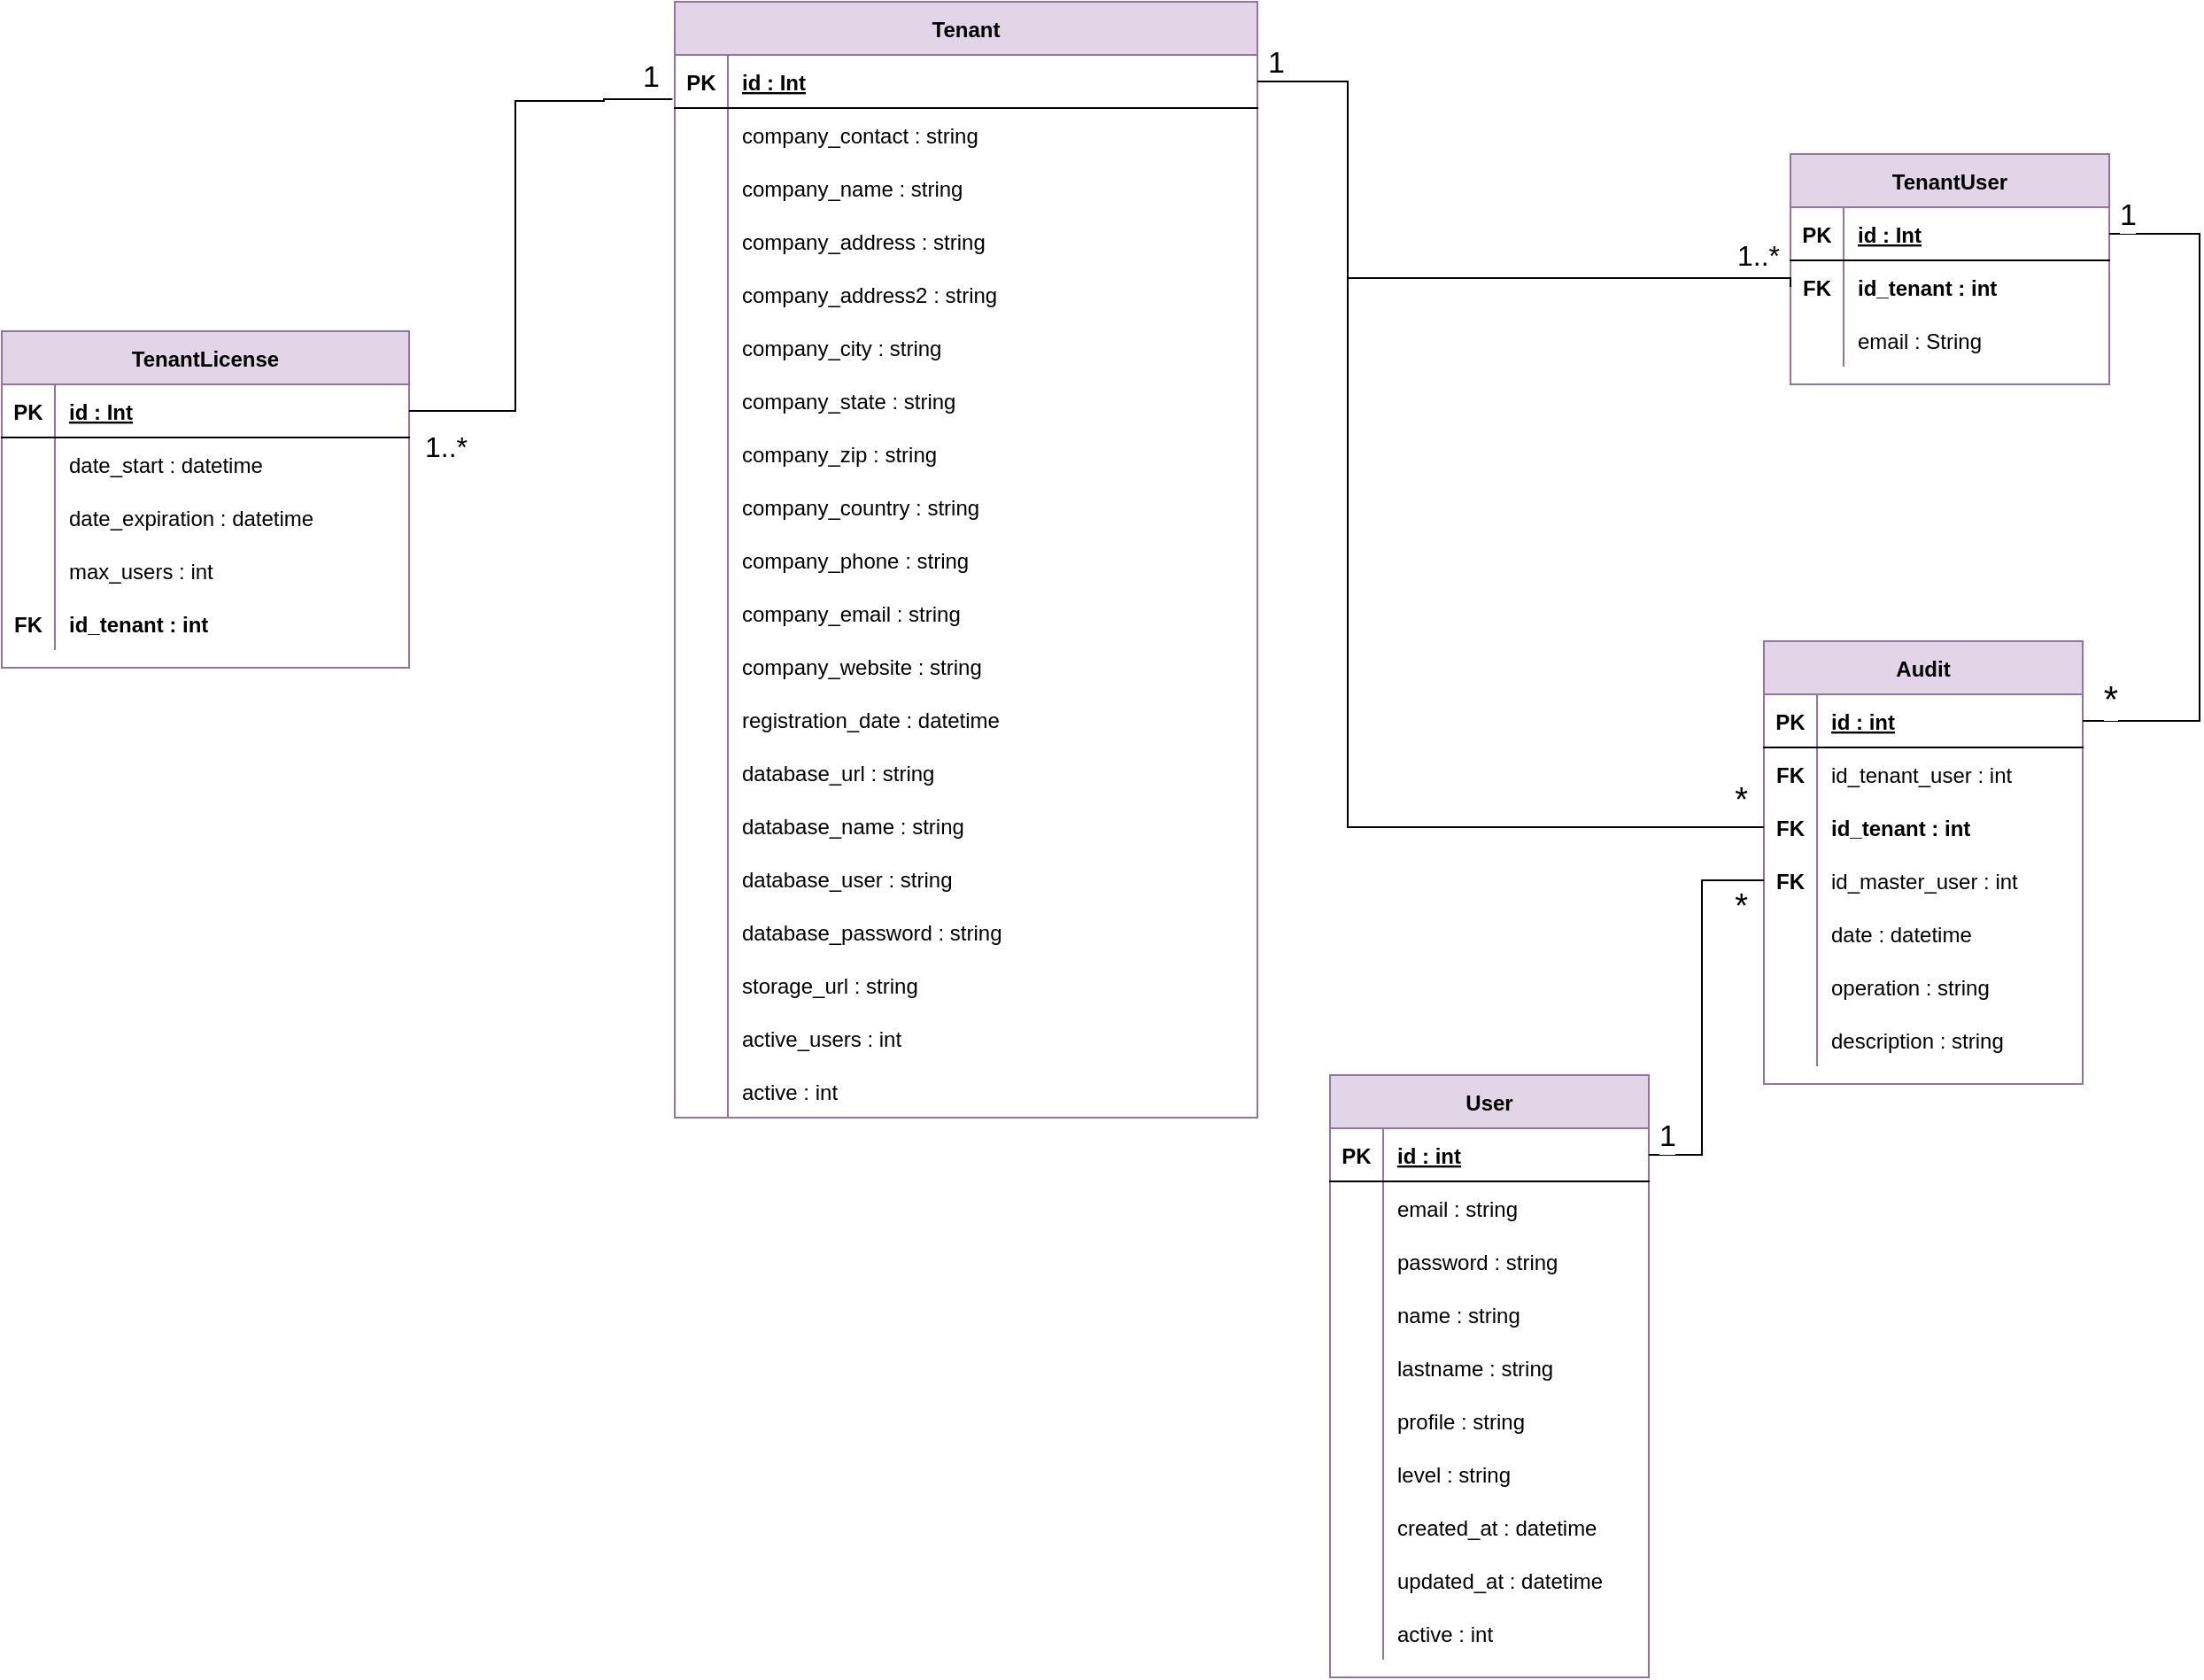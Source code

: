 <mxfile version="28.0.5">
  <diagram name="Page-1" id="JdXtO4GfWfk_o97UeFdz">
    <mxGraphModel dx="2163" dy="1343" grid="0" gridSize="10" guides="1" tooltips="1" connect="1" arrows="1" fold="1" page="1" pageScale="1" pageWidth="850" pageHeight="1100" math="0" shadow="0">
      <root>
        <mxCell id="0" />
        <mxCell id="1" parent="0" />
        <mxCell id="jWEvUl2-FtW43oLGLAhN-1" value="Tenant" style="shape=table;startSize=30;container=1;collapsible=1;childLayout=tableLayout;fixedRows=1;rowLines=0;fontStyle=1;align=center;resizeLast=1;fillColor=#e1d5e7;strokeColor=#9673a6;" vertex="1" parent="1">
          <mxGeometry x="550" y="90" width="329" height="630" as="geometry" />
        </mxCell>
        <mxCell id="jWEvUl2-FtW43oLGLAhN-2" value="" style="shape=tableRow;horizontal=0;startSize=0;swimlaneHead=0;swimlaneBody=0;fillColor=none;collapsible=0;dropTarget=0;points=[[0,0.5],[1,0.5]];portConstraint=eastwest;top=0;left=0;right=0;bottom=1;" vertex="1" parent="jWEvUl2-FtW43oLGLAhN-1">
          <mxGeometry y="30" width="329" height="30" as="geometry" />
        </mxCell>
        <mxCell id="jWEvUl2-FtW43oLGLAhN-3" value="PK" style="shape=partialRectangle;connectable=0;fillColor=none;top=0;left=0;bottom=0;right=0;fontStyle=1;overflow=hidden;" vertex="1" parent="jWEvUl2-FtW43oLGLAhN-2">
          <mxGeometry width="30" height="30" as="geometry">
            <mxRectangle width="30" height="30" as="alternateBounds" />
          </mxGeometry>
        </mxCell>
        <mxCell id="jWEvUl2-FtW43oLGLAhN-4" value="id : Int" style="shape=partialRectangle;connectable=0;fillColor=none;top=0;left=0;bottom=0;right=0;align=left;spacingLeft=6;fontStyle=5;overflow=hidden;" vertex="1" parent="jWEvUl2-FtW43oLGLAhN-2">
          <mxGeometry x="30" width="299" height="30" as="geometry">
            <mxRectangle width="299" height="30" as="alternateBounds" />
          </mxGeometry>
        </mxCell>
        <mxCell id="jWEvUl2-FtW43oLGLAhN-5" value="" style="shape=tableRow;horizontal=0;startSize=0;swimlaneHead=0;swimlaneBody=0;fillColor=none;collapsible=0;dropTarget=0;points=[[0,0.5],[1,0.5]];portConstraint=eastwest;top=0;left=0;right=0;bottom=0;" vertex="1" parent="jWEvUl2-FtW43oLGLAhN-1">
          <mxGeometry y="60" width="329" height="30" as="geometry" />
        </mxCell>
        <mxCell id="jWEvUl2-FtW43oLGLAhN-6" value="" style="shape=partialRectangle;connectable=0;fillColor=none;top=0;left=0;bottom=0;right=0;editable=1;overflow=hidden;" vertex="1" parent="jWEvUl2-FtW43oLGLAhN-5">
          <mxGeometry width="30" height="30" as="geometry">
            <mxRectangle width="30" height="30" as="alternateBounds" />
          </mxGeometry>
        </mxCell>
        <mxCell id="jWEvUl2-FtW43oLGLAhN-7" value="company_contact : string" style="shape=partialRectangle;connectable=0;fillColor=none;top=0;left=0;bottom=0;right=0;align=left;spacingLeft=6;overflow=hidden;" vertex="1" parent="jWEvUl2-FtW43oLGLAhN-5">
          <mxGeometry x="30" width="299" height="30" as="geometry">
            <mxRectangle width="299" height="30" as="alternateBounds" />
          </mxGeometry>
        </mxCell>
        <mxCell id="jWEvUl2-FtW43oLGLAhN-8" value="" style="shape=tableRow;horizontal=0;startSize=0;swimlaneHead=0;swimlaneBody=0;fillColor=none;collapsible=0;dropTarget=0;points=[[0,0.5],[1,0.5]];portConstraint=eastwest;top=0;left=0;right=0;bottom=0;" vertex="1" parent="jWEvUl2-FtW43oLGLAhN-1">
          <mxGeometry y="90" width="329" height="30" as="geometry" />
        </mxCell>
        <mxCell id="jWEvUl2-FtW43oLGLAhN-9" value="" style="shape=partialRectangle;connectable=0;fillColor=none;top=0;left=0;bottom=0;right=0;editable=1;overflow=hidden;" vertex="1" parent="jWEvUl2-FtW43oLGLAhN-8">
          <mxGeometry width="30" height="30" as="geometry">
            <mxRectangle width="30" height="30" as="alternateBounds" />
          </mxGeometry>
        </mxCell>
        <mxCell id="jWEvUl2-FtW43oLGLAhN-10" value="company_name : string" style="shape=partialRectangle;connectable=0;fillColor=none;top=0;left=0;bottom=0;right=0;align=left;spacingLeft=6;overflow=hidden;" vertex="1" parent="jWEvUl2-FtW43oLGLAhN-8">
          <mxGeometry x="30" width="299" height="30" as="geometry">
            <mxRectangle width="299" height="30" as="alternateBounds" />
          </mxGeometry>
        </mxCell>
        <mxCell id="jWEvUl2-FtW43oLGLAhN-11" value="" style="shape=tableRow;horizontal=0;startSize=0;swimlaneHead=0;swimlaneBody=0;fillColor=none;collapsible=0;dropTarget=0;points=[[0,0.5],[1,0.5]];portConstraint=eastwest;top=0;left=0;right=0;bottom=0;" vertex="1" parent="jWEvUl2-FtW43oLGLAhN-1">
          <mxGeometry y="120" width="329" height="30" as="geometry" />
        </mxCell>
        <mxCell id="jWEvUl2-FtW43oLGLAhN-12" value="" style="shape=partialRectangle;connectable=0;fillColor=none;top=0;left=0;bottom=0;right=0;editable=1;overflow=hidden;" vertex="1" parent="jWEvUl2-FtW43oLGLAhN-11">
          <mxGeometry width="30" height="30" as="geometry">
            <mxRectangle width="30" height="30" as="alternateBounds" />
          </mxGeometry>
        </mxCell>
        <mxCell id="jWEvUl2-FtW43oLGLAhN-13" value="company_address : string" style="shape=partialRectangle;connectable=0;fillColor=none;top=0;left=0;bottom=0;right=0;align=left;spacingLeft=6;overflow=hidden;" vertex="1" parent="jWEvUl2-FtW43oLGLAhN-11">
          <mxGeometry x="30" width="299" height="30" as="geometry">
            <mxRectangle width="299" height="30" as="alternateBounds" />
          </mxGeometry>
        </mxCell>
        <mxCell id="jWEvUl2-FtW43oLGLAhN-14" value="" style="shape=tableRow;horizontal=0;startSize=0;swimlaneHead=0;swimlaneBody=0;fillColor=none;collapsible=0;dropTarget=0;points=[[0,0.5],[1,0.5]];portConstraint=eastwest;top=0;left=0;right=0;bottom=0;" vertex="1" parent="jWEvUl2-FtW43oLGLAhN-1">
          <mxGeometry y="150" width="329" height="30" as="geometry" />
        </mxCell>
        <mxCell id="jWEvUl2-FtW43oLGLAhN-15" value="" style="shape=partialRectangle;connectable=0;fillColor=none;top=0;left=0;bottom=0;right=0;editable=1;overflow=hidden;" vertex="1" parent="jWEvUl2-FtW43oLGLAhN-14">
          <mxGeometry width="30" height="30" as="geometry">
            <mxRectangle width="30" height="30" as="alternateBounds" />
          </mxGeometry>
        </mxCell>
        <mxCell id="jWEvUl2-FtW43oLGLAhN-16" value="company_address2 : string" style="shape=partialRectangle;connectable=0;fillColor=none;top=0;left=0;bottom=0;right=0;align=left;spacingLeft=6;overflow=hidden;" vertex="1" parent="jWEvUl2-FtW43oLGLAhN-14">
          <mxGeometry x="30" width="299" height="30" as="geometry">
            <mxRectangle width="299" height="30" as="alternateBounds" />
          </mxGeometry>
        </mxCell>
        <mxCell id="jWEvUl2-FtW43oLGLAhN-17" value="" style="shape=tableRow;horizontal=0;startSize=0;swimlaneHead=0;swimlaneBody=0;fillColor=none;collapsible=0;dropTarget=0;points=[[0,0.5],[1,0.5]];portConstraint=eastwest;top=0;left=0;right=0;bottom=0;" vertex="1" parent="jWEvUl2-FtW43oLGLAhN-1">
          <mxGeometry y="180" width="329" height="30" as="geometry" />
        </mxCell>
        <mxCell id="jWEvUl2-FtW43oLGLAhN-18" value="" style="shape=partialRectangle;connectable=0;fillColor=none;top=0;left=0;bottom=0;right=0;editable=1;overflow=hidden;" vertex="1" parent="jWEvUl2-FtW43oLGLAhN-17">
          <mxGeometry width="30" height="30" as="geometry">
            <mxRectangle width="30" height="30" as="alternateBounds" />
          </mxGeometry>
        </mxCell>
        <mxCell id="jWEvUl2-FtW43oLGLAhN-19" value="company_city : string" style="shape=partialRectangle;connectable=0;fillColor=none;top=0;left=0;bottom=0;right=0;align=left;spacingLeft=6;overflow=hidden;" vertex="1" parent="jWEvUl2-FtW43oLGLAhN-17">
          <mxGeometry x="30" width="299" height="30" as="geometry">
            <mxRectangle width="299" height="30" as="alternateBounds" />
          </mxGeometry>
        </mxCell>
        <mxCell id="jWEvUl2-FtW43oLGLAhN-20" value="" style="shape=tableRow;horizontal=0;startSize=0;swimlaneHead=0;swimlaneBody=0;fillColor=none;collapsible=0;dropTarget=0;points=[[0,0.5],[1,0.5]];portConstraint=eastwest;top=0;left=0;right=0;bottom=0;" vertex="1" parent="jWEvUl2-FtW43oLGLAhN-1">
          <mxGeometry y="210" width="329" height="30" as="geometry" />
        </mxCell>
        <mxCell id="jWEvUl2-FtW43oLGLAhN-21" value="" style="shape=partialRectangle;connectable=0;fillColor=none;top=0;left=0;bottom=0;right=0;editable=1;overflow=hidden;" vertex="1" parent="jWEvUl2-FtW43oLGLAhN-20">
          <mxGeometry width="30" height="30" as="geometry">
            <mxRectangle width="30" height="30" as="alternateBounds" />
          </mxGeometry>
        </mxCell>
        <mxCell id="jWEvUl2-FtW43oLGLAhN-22" value="company_state : string" style="shape=partialRectangle;connectable=0;fillColor=none;top=0;left=0;bottom=0;right=0;align=left;spacingLeft=6;overflow=hidden;" vertex="1" parent="jWEvUl2-FtW43oLGLAhN-20">
          <mxGeometry x="30" width="299" height="30" as="geometry">
            <mxRectangle width="299" height="30" as="alternateBounds" />
          </mxGeometry>
        </mxCell>
        <mxCell id="jWEvUl2-FtW43oLGLAhN-23" value="" style="shape=tableRow;horizontal=0;startSize=0;swimlaneHead=0;swimlaneBody=0;fillColor=none;collapsible=0;dropTarget=0;points=[[0,0.5],[1,0.5]];portConstraint=eastwest;top=0;left=0;right=0;bottom=0;" vertex="1" parent="jWEvUl2-FtW43oLGLAhN-1">
          <mxGeometry y="240" width="329" height="30" as="geometry" />
        </mxCell>
        <mxCell id="jWEvUl2-FtW43oLGLAhN-24" value="" style="shape=partialRectangle;connectable=0;fillColor=none;top=0;left=0;bottom=0;right=0;editable=1;overflow=hidden;" vertex="1" parent="jWEvUl2-FtW43oLGLAhN-23">
          <mxGeometry width="30" height="30" as="geometry">
            <mxRectangle width="30" height="30" as="alternateBounds" />
          </mxGeometry>
        </mxCell>
        <mxCell id="jWEvUl2-FtW43oLGLAhN-25" value="company_zip : string" style="shape=partialRectangle;connectable=0;fillColor=none;top=0;left=0;bottom=0;right=0;align=left;spacingLeft=6;overflow=hidden;" vertex="1" parent="jWEvUl2-FtW43oLGLAhN-23">
          <mxGeometry x="30" width="299" height="30" as="geometry">
            <mxRectangle width="299" height="30" as="alternateBounds" />
          </mxGeometry>
        </mxCell>
        <mxCell id="jWEvUl2-FtW43oLGLAhN-26" value="" style="shape=tableRow;horizontal=0;startSize=0;swimlaneHead=0;swimlaneBody=0;fillColor=none;collapsible=0;dropTarget=0;points=[[0,0.5],[1,0.5]];portConstraint=eastwest;top=0;left=0;right=0;bottom=0;" vertex="1" parent="jWEvUl2-FtW43oLGLAhN-1">
          <mxGeometry y="270" width="329" height="30" as="geometry" />
        </mxCell>
        <mxCell id="jWEvUl2-FtW43oLGLAhN-27" value="" style="shape=partialRectangle;connectable=0;fillColor=none;top=0;left=0;bottom=0;right=0;editable=1;overflow=hidden;" vertex="1" parent="jWEvUl2-FtW43oLGLAhN-26">
          <mxGeometry width="30" height="30" as="geometry">
            <mxRectangle width="30" height="30" as="alternateBounds" />
          </mxGeometry>
        </mxCell>
        <mxCell id="jWEvUl2-FtW43oLGLAhN-28" value="company_country : string" style="shape=partialRectangle;connectable=0;fillColor=none;top=0;left=0;bottom=0;right=0;align=left;spacingLeft=6;overflow=hidden;" vertex="1" parent="jWEvUl2-FtW43oLGLAhN-26">
          <mxGeometry x="30" width="299" height="30" as="geometry">
            <mxRectangle width="299" height="30" as="alternateBounds" />
          </mxGeometry>
        </mxCell>
        <mxCell id="jWEvUl2-FtW43oLGLAhN-29" value="" style="shape=tableRow;horizontal=0;startSize=0;swimlaneHead=0;swimlaneBody=0;fillColor=none;collapsible=0;dropTarget=0;points=[[0,0.5],[1,0.5]];portConstraint=eastwest;top=0;left=0;right=0;bottom=0;" vertex="1" parent="jWEvUl2-FtW43oLGLAhN-1">
          <mxGeometry y="300" width="329" height="30" as="geometry" />
        </mxCell>
        <mxCell id="jWEvUl2-FtW43oLGLAhN-30" value="" style="shape=partialRectangle;connectable=0;fillColor=none;top=0;left=0;bottom=0;right=0;editable=1;overflow=hidden;" vertex="1" parent="jWEvUl2-FtW43oLGLAhN-29">
          <mxGeometry width="30" height="30" as="geometry">
            <mxRectangle width="30" height="30" as="alternateBounds" />
          </mxGeometry>
        </mxCell>
        <mxCell id="jWEvUl2-FtW43oLGLAhN-31" value="company_phone : string" style="shape=partialRectangle;connectable=0;fillColor=none;top=0;left=0;bottom=0;right=0;align=left;spacingLeft=6;overflow=hidden;" vertex="1" parent="jWEvUl2-FtW43oLGLAhN-29">
          <mxGeometry x="30" width="299" height="30" as="geometry">
            <mxRectangle width="299" height="30" as="alternateBounds" />
          </mxGeometry>
        </mxCell>
        <mxCell id="jWEvUl2-FtW43oLGLAhN-32" value="" style="shape=tableRow;horizontal=0;startSize=0;swimlaneHead=0;swimlaneBody=0;fillColor=none;collapsible=0;dropTarget=0;points=[[0,0.5],[1,0.5]];portConstraint=eastwest;top=0;left=0;right=0;bottom=0;" vertex="1" parent="jWEvUl2-FtW43oLGLAhN-1">
          <mxGeometry y="330" width="329" height="30" as="geometry" />
        </mxCell>
        <mxCell id="jWEvUl2-FtW43oLGLAhN-33" value="" style="shape=partialRectangle;connectable=0;fillColor=none;top=0;left=0;bottom=0;right=0;editable=1;overflow=hidden;" vertex="1" parent="jWEvUl2-FtW43oLGLAhN-32">
          <mxGeometry width="30" height="30" as="geometry">
            <mxRectangle width="30" height="30" as="alternateBounds" />
          </mxGeometry>
        </mxCell>
        <mxCell id="jWEvUl2-FtW43oLGLAhN-34" value="company_email : string" style="shape=partialRectangle;connectable=0;fillColor=none;top=0;left=0;bottom=0;right=0;align=left;spacingLeft=6;overflow=hidden;" vertex="1" parent="jWEvUl2-FtW43oLGLAhN-32">
          <mxGeometry x="30" width="299" height="30" as="geometry">
            <mxRectangle width="299" height="30" as="alternateBounds" />
          </mxGeometry>
        </mxCell>
        <mxCell id="jWEvUl2-FtW43oLGLAhN-35" value="" style="shape=tableRow;horizontal=0;startSize=0;swimlaneHead=0;swimlaneBody=0;fillColor=none;collapsible=0;dropTarget=0;points=[[0,0.5],[1,0.5]];portConstraint=eastwest;top=0;left=0;right=0;bottom=0;" vertex="1" parent="jWEvUl2-FtW43oLGLAhN-1">
          <mxGeometry y="360" width="329" height="30" as="geometry" />
        </mxCell>
        <mxCell id="jWEvUl2-FtW43oLGLAhN-36" value="" style="shape=partialRectangle;connectable=0;fillColor=none;top=0;left=0;bottom=0;right=0;editable=1;overflow=hidden;" vertex="1" parent="jWEvUl2-FtW43oLGLAhN-35">
          <mxGeometry width="30" height="30" as="geometry">
            <mxRectangle width="30" height="30" as="alternateBounds" />
          </mxGeometry>
        </mxCell>
        <mxCell id="jWEvUl2-FtW43oLGLAhN-37" value="company_website : string" style="shape=partialRectangle;connectable=0;fillColor=none;top=0;left=0;bottom=0;right=0;align=left;spacingLeft=6;overflow=hidden;" vertex="1" parent="jWEvUl2-FtW43oLGLAhN-35">
          <mxGeometry x="30" width="299" height="30" as="geometry">
            <mxRectangle width="299" height="30" as="alternateBounds" />
          </mxGeometry>
        </mxCell>
        <mxCell id="jWEvUl2-FtW43oLGLAhN-38" value="" style="shape=tableRow;horizontal=0;startSize=0;swimlaneHead=0;swimlaneBody=0;fillColor=none;collapsible=0;dropTarget=0;points=[[0,0.5],[1,0.5]];portConstraint=eastwest;top=0;left=0;right=0;bottom=0;" vertex="1" parent="jWEvUl2-FtW43oLGLAhN-1">
          <mxGeometry y="390" width="329" height="30" as="geometry" />
        </mxCell>
        <mxCell id="jWEvUl2-FtW43oLGLAhN-39" value="" style="shape=partialRectangle;connectable=0;fillColor=none;top=0;left=0;bottom=0;right=0;editable=1;overflow=hidden;" vertex="1" parent="jWEvUl2-FtW43oLGLAhN-38">
          <mxGeometry width="30" height="30" as="geometry">
            <mxRectangle width="30" height="30" as="alternateBounds" />
          </mxGeometry>
        </mxCell>
        <mxCell id="jWEvUl2-FtW43oLGLAhN-40" value="registration_date : datetime" style="shape=partialRectangle;connectable=0;fillColor=none;top=0;left=0;bottom=0;right=0;align=left;spacingLeft=6;overflow=hidden;" vertex="1" parent="jWEvUl2-FtW43oLGLAhN-38">
          <mxGeometry x="30" width="299" height="30" as="geometry">
            <mxRectangle width="299" height="30" as="alternateBounds" />
          </mxGeometry>
        </mxCell>
        <mxCell id="jWEvUl2-FtW43oLGLAhN-41" value="" style="shape=tableRow;horizontal=0;startSize=0;swimlaneHead=0;swimlaneBody=0;fillColor=none;collapsible=0;dropTarget=0;points=[[0,0.5],[1,0.5]];portConstraint=eastwest;top=0;left=0;right=0;bottom=0;" vertex="1" parent="jWEvUl2-FtW43oLGLAhN-1">
          <mxGeometry y="420" width="329" height="30" as="geometry" />
        </mxCell>
        <mxCell id="jWEvUl2-FtW43oLGLAhN-42" value="" style="shape=partialRectangle;connectable=0;fillColor=none;top=0;left=0;bottom=0;right=0;editable=1;overflow=hidden;" vertex="1" parent="jWEvUl2-FtW43oLGLAhN-41">
          <mxGeometry width="30" height="30" as="geometry">
            <mxRectangle width="30" height="30" as="alternateBounds" />
          </mxGeometry>
        </mxCell>
        <mxCell id="jWEvUl2-FtW43oLGLAhN-43" value="database_url : string" style="shape=partialRectangle;connectable=0;fillColor=none;top=0;left=0;bottom=0;right=0;align=left;spacingLeft=6;overflow=hidden;" vertex="1" parent="jWEvUl2-FtW43oLGLAhN-41">
          <mxGeometry x="30" width="299" height="30" as="geometry">
            <mxRectangle width="299" height="30" as="alternateBounds" />
          </mxGeometry>
        </mxCell>
        <mxCell id="jWEvUl2-FtW43oLGLAhN-44" value="" style="shape=tableRow;horizontal=0;startSize=0;swimlaneHead=0;swimlaneBody=0;fillColor=none;collapsible=0;dropTarget=0;points=[[0,0.5],[1,0.5]];portConstraint=eastwest;top=0;left=0;right=0;bottom=0;" vertex="1" parent="jWEvUl2-FtW43oLGLAhN-1">
          <mxGeometry y="450" width="329" height="30" as="geometry" />
        </mxCell>
        <mxCell id="jWEvUl2-FtW43oLGLAhN-45" value="" style="shape=partialRectangle;connectable=0;fillColor=none;top=0;left=0;bottom=0;right=0;editable=1;overflow=hidden;" vertex="1" parent="jWEvUl2-FtW43oLGLAhN-44">
          <mxGeometry width="30" height="30" as="geometry">
            <mxRectangle width="30" height="30" as="alternateBounds" />
          </mxGeometry>
        </mxCell>
        <mxCell id="jWEvUl2-FtW43oLGLAhN-46" value="database_name : string" style="shape=partialRectangle;connectable=0;fillColor=none;top=0;left=0;bottom=0;right=0;align=left;spacingLeft=6;overflow=hidden;" vertex="1" parent="jWEvUl2-FtW43oLGLAhN-44">
          <mxGeometry x="30" width="299" height="30" as="geometry">
            <mxRectangle width="299" height="30" as="alternateBounds" />
          </mxGeometry>
        </mxCell>
        <mxCell id="jWEvUl2-FtW43oLGLAhN-47" value="" style="shape=tableRow;horizontal=0;startSize=0;swimlaneHead=0;swimlaneBody=0;fillColor=none;collapsible=0;dropTarget=0;points=[[0,0.5],[1,0.5]];portConstraint=eastwest;top=0;left=0;right=0;bottom=0;" vertex="1" parent="jWEvUl2-FtW43oLGLAhN-1">
          <mxGeometry y="480" width="329" height="30" as="geometry" />
        </mxCell>
        <mxCell id="jWEvUl2-FtW43oLGLAhN-48" value="" style="shape=partialRectangle;connectable=0;fillColor=none;top=0;left=0;bottom=0;right=0;editable=1;overflow=hidden;" vertex="1" parent="jWEvUl2-FtW43oLGLAhN-47">
          <mxGeometry width="30" height="30" as="geometry">
            <mxRectangle width="30" height="30" as="alternateBounds" />
          </mxGeometry>
        </mxCell>
        <mxCell id="jWEvUl2-FtW43oLGLAhN-49" value="database_user : string" style="shape=partialRectangle;connectable=0;fillColor=none;top=0;left=0;bottom=0;right=0;align=left;spacingLeft=6;overflow=hidden;" vertex="1" parent="jWEvUl2-FtW43oLGLAhN-47">
          <mxGeometry x="30" width="299" height="30" as="geometry">
            <mxRectangle width="299" height="30" as="alternateBounds" />
          </mxGeometry>
        </mxCell>
        <mxCell id="jWEvUl2-FtW43oLGLAhN-50" value="" style="shape=tableRow;horizontal=0;startSize=0;swimlaneHead=0;swimlaneBody=0;fillColor=none;collapsible=0;dropTarget=0;points=[[0,0.5],[1,0.5]];portConstraint=eastwest;top=0;left=0;right=0;bottom=0;" vertex="1" parent="jWEvUl2-FtW43oLGLAhN-1">
          <mxGeometry y="510" width="329" height="30" as="geometry" />
        </mxCell>
        <mxCell id="jWEvUl2-FtW43oLGLAhN-51" value="" style="shape=partialRectangle;connectable=0;fillColor=none;top=0;left=0;bottom=0;right=0;editable=1;overflow=hidden;" vertex="1" parent="jWEvUl2-FtW43oLGLAhN-50">
          <mxGeometry width="30" height="30" as="geometry">
            <mxRectangle width="30" height="30" as="alternateBounds" />
          </mxGeometry>
        </mxCell>
        <mxCell id="jWEvUl2-FtW43oLGLAhN-52" value="database_password : string" style="shape=partialRectangle;connectable=0;fillColor=none;top=0;left=0;bottom=0;right=0;align=left;spacingLeft=6;overflow=hidden;" vertex="1" parent="jWEvUl2-FtW43oLGLAhN-50">
          <mxGeometry x="30" width="299" height="30" as="geometry">
            <mxRectangle width="299" height="30" as="alternateBounds" />
          </mxGeometry>
        </mxCell>
        <mxCell id="jWEvUl2-FtW43oLGLAhN-53" value="" style="shape=tableRow;horizontal=0;startSize=0;swimlaneHead=0;swimlaneBody=0;fillColor=none;collapsible=0;dropTarget=0;points=[[0,0.5],[1,0.5]];portConstraint=eastwest;top=0;left=0;right=0;bottom=0;" vertex="1" parent="jWEvUl2-FtW43oLGLAhN-1">
          <mxGeometry y="540" width="329" height="30" as="geometry" />
        </mxCell>
        <mxCell id="jWEvUl2-FtW43oLGLAhN-54" value="" style="shape=partialRectangle;connectable=0;fillColor=none;top=0;left=0;bottom=0;right=0;editable=1;overflow=hidden;" vertex="1" parent="jWEvUl2-FtW43oLGLAhN-53">
          <mxGeometry width="30" height="30" as="geometry">
            <mxRectangle width="30" height="30" as="alternateBounds" />
          </mxGeometry>
        </mxCell>
        <mxCell id="jWEvUl2-FtW43oLGLAhN-55" value="storage_url : string" style="shape=partialRectangle;connectable=0;fillColor=none;top=0;left=0;bottom=0;right=0;align=left;spacingLeft=6;overflow=hidden;" vertex="1" parent="jWEvUl2-FtW43oLGLAhN-53">
          <mxGeometry x="30" width="299" height="30" as="geometry">
            <mxRectangle width="299" height="30" as="alternateBounds" />
          </mxGeometry>
        </mxCell>
        <mxCell id="jWEvUl2-FtW43oLGLAhN-56" value="" style="shape=tableRow;horizontal=0;startSize=0;swimlaneHead=0;swimlaneBody=0;fillColor=none;collapsible=0;dropTarget=0;points=[[0,0.5],[1,0.5]];portConstraint=eastwest;top=0;left=0;right=0;bottom=0;" vertex="1" parent="jWEvUl2-FtW43oLGLAhN-1">
          <mxGeometry y="570" width="329" height="30" as="geometry" />
        </mxCell>
        <mxCell id="jWEvUl2-FtW43oLGLAhN-57" value="" style="shape=partialRectangle;connectable=0;fillColor=none;top=0;left=0;bottom=0;right=0;editable=1;overflow=hidden;" vertex="1" parent="jWEvUl2-FtW43oLGLAhN-56">
          <mxGeometry width="30" height="30" as="geometry">
            <mxRectangle width="30" height="30" as="alternateBounds" />
          </mxGeometry>
        </mxCell>
        <mxCell id="jWEvUl2-FtW43oLGLAhN-58" value="active_users : int" style="shape=partialRectangle;connectable=0;fillColor=none;top=0;left=0;bottom=0;right=0;align=left;spacingLeft=6;overflow=hidden;" vertex="1" parent="jWEvUl2-FtW43oLGLAhN-56">
          <mxGeometry x="30" width="299" height="30" as="geometry">
            <mxRectangle width="299" height="30" as="alternateBounds" />
          </mxGeometry>
        </mxCell>
        <mxCell id="jWEvUl2-FtW43oLGLAhN-59" value="" style="shape=tableRow;horizontal=0;startSize=0;swimlaneHead=0;swimlaneBody=0;fillColor=none;collapsible=0;dropTarget=0;points=[[0,0.5],[1,0.5]];portConstraint=eastwest;top=0;left=0;right=0;bottom=0;" vertex="1" parent="jWEvUl2-FtW43oLGLAhN-1">
          <mxGeometry y="600" width="329" height="30" as="geometry" />
        </mxCell>
        <mxCell id="jWEvUl2-FtW43oLGLAhN-60" value="" style="shape=partialRectangle;connectable=0;fillColor=none;top=0;left=0;bottom=0;right=0;editable=1;overflow=hidden;" vertex="1" parent="jWEvUl2-FtW43oLGLAhN-59">
          <mxGeometry width="30" height="30" as="geometry">
            <mxRectangle width="30" height="30" as="alternateBounds" />
          </mxGeometry>
        </mxCell>
        <mxCell id="jWEvUl2-FtW43oLGLAhN-61" value="active : int" style="shape=partialRectangle;connectable=0;fillColor=none;top=0;left=0;bottom=0;right=0;align=left;spacingLeft=6;overflow=hidden;" vertex="1" parent="jWEvUl2-FtW43oLGLAhN-59">
          <mxGeometry x="30" width="299" height="30" as="geometry">
            <mxRectangle width="299" height="30" as="alternateBounds" />
          </mxGeometry>
        </mxCell>
        <mxCell id="jWEvUl2-FtW43oLGLAhN-62" value="TenantUser" style="shape=table;startSize=30;container=1;collapsible=1;childLayout=tableLayout;fixedRows=1;rowLines=0;fontStyle=1;align=center;resizeLast=1;fillColor=#e1d5e7;strokeColor=#9673a6;" vertex="1" parent="1">
          <mxGeometry x="1180" y="176" width="180" height="130" as="geometry" />
        </mxCell>
        <mxCell id="jWEvUl2-FtW43oLGLAhN-63" value="" style="shape=tableRow;horizontal=0;startSize=0;swimlaneHead=0;swimlaneBody=0;fillColor=none;collapsible=0;dropTarget=0;points=[[0,0.5],[1,0.5]];portConstraint=eastwest;top=0;left=0;right=0;bottom=1;" vertex="1" parent="jWEvUl2-FtW43oLGLAhN-62">
          <mxGeometry y="30" width="180" height="30" as="geometry" />
        </mxCell>
        <mxCell id="jWEvUl2-FtW43oLGLAhN-64" value="PK" style="shape=partialRectangle;connectable=0;fillColor=none;top=0;left=0;bottom=0;right=0;fontStyle=1;overflow=hidden;" vertex="1" parent="jWEvUl2-FtW43oLGLAhN-63">
          <mxGeometry width="30" height="30" as="geometry">
            <mxRectangle width="30" height="30" as="alternateBounds" />
          </mxGeometry>
        </mxCell>
        <mxCell id="jWEvUl2-FtW43oLGLAhN-65" value="id : Int" style="shape=partialRectangle;connectable=0;fillColor=none;top=0;left=0;bottom=0;right=0;align=left;spacingLeft=6;fontStyle=5;overflow=hidden;" vertex="1" parent="jWEvUl2-FtW43oLGLAhN-63">
          <mxGeometry x="30" width="150" height="30" as="geometry">
            <mxRectangle width="150" height="30" as="alternateBounds" />
          </mxGeometry>
        </mxCell>
        <mxCell id="jWEvUl2-FtW43oLGLAhN-66" value="" style="shape=tableRow;horizontal=0;startSize=0;swimlaneHead=0;swimlaneBody=0;fillColor=none;collapsible=0;dropTarget=0;points=[[0,0.5],[1,0.5]];portConstraint=eastwest;top=0;left=0;right=0;bottom=0;" vertex="1" parent="jWEvUl2-FtW43oLGLAhN-62">
          <mxGeometry y="60" width="180" height="30" as="geometry" />
        </mxCell>
        <mxCell id="jWEvUl2-FtW43oLGLAhN-67" value="FK" style="shape=partialRectangle;connectable=0;fillColor=none;top=0;left=0;bottom=0;right=0;editable=1;overflow=hidden;fontStyle=1" vertex="1" parent="jWEvUl2-FtW43oLGLAhN-66">
          <mxGeometry width="30" height="30" as="geometry">
            <mxRectangle width="30" height="30" as="alternateBounds" />
          </mxGeometry>
        </mxCell>
        <mxCell id="jWEvUl2-FtW43oLGLAhN-68" value="id_tenant : int" style="shape=partialRectangle;connectable=0;fillColor=none;top=0;left=0;bottom=0;right=0;align=left;spacingLeft=6;overflow=hidden;fontStyle=1" vertex="1" parent="jWEvUl2-FtW43oLGLAhN-66">
          <mxGeometry x="30" width="150" height="30" as="geometry">
            <mxRectangle width="150" height="30" as="alternateBounds" />
          </mxGeometry>
        </mxCell>
        <mxCell id="jWEvUl2-FtW43oLGLAhN-69" value="" style="shape=tableRow;horizontal=0;startSize=0;swimlaneHead=0;swimlaneBody=0;fillColor=none;collapsible=0;dropTarget=0;points=[[0,0.5],[1,0.5]];portConstraint=eastwest;top=0;left=0;right=0;bottom=0;" vertex="1" parent="jWEvUl2-FtW43oLGLAhN-62">
          <mxGeometry y="90" width="180" height="30" as="geometry" />
        </mxCell>
        <mxCell id="jWEvUl2-FtW43oLGLAhN-70" value="" style="shape=partialRectangle;connectable=0;fillColor=none;top=0;left=0;bottom=0;right=0;editable=1;overflow=hidden;" vertex="1" parent="jWEvUl2-FtW43oLGLAhN-69">
          <mxGeometry width="30" height="30" as="geometry">
            <mxRectangle width="30" height="30" as="alternateBounds" />
          </mxGeometry>
        </mxCell>
        <mxCell id="jWEvUl2-FtW43oLGLAhN-71" value="email : String" style="shape=partialRectangle;connectable=0;fillColor=none;top=0;left=0;bottom=0;right=0;align=left;spacingLeft=6;overflow=hidden;" vertex="1" parent="jWEvUl2-FtW43oLGLAhN-69">
          <mxGeometry x="30" width="150" height="30" as="geometry">
            <mxRectangle width="150" height="30" as="alternateBounds" />
          </mxGeometry>
        </mxCell>
        <mxCell id="jWEvUl2-FtW43oLGLAhN-72" value="TenantLicense" style="shape=table;startSize=30;container=1;collapsible=1;childLayout=tableLayout;fixedRows=1;rowLines=0;fontStyle=1;align=center;resizeLast=1;fillColor=#e1d5e7;strokeColor=#9673a6;" vertex="1" parent="1">
          <mxGeometry x="170" y="276" width="230" height="190" as="geometry" />
        </mxCell>
        <mxCell id="jWEvUl2-FtW43oLGLAhN-73" value="" style="shape=tableRow;horizontal=0;startSize=0;swimlaneHead=0;swimlaneBody=0;fillColor=none;collapsible=0;dropTarget=0;points=[[0,0.5],[1,0.5]];portConstraint=eastwest;top=0;left=0;right=0;bottom=1;" vertex="1" parent="jWEvUl2-FtW43oLGLAhN-72">
          <mxGeometry y="30" width="230" height="30" as="geometry" />
        </mxCell>
        <mxCell id="jWEvUl2-FtW43oLGLAhN-74" value="PK" style="shape=partialRectangle;connectable=0;fillColor=none;top=0;left=0;bottom=0;right=0;fontStyle=1;overflow=hidden;" vertex="1" parent="jWEvUl2-FtW43oLGLAhN-73">
          <mxGeometry width="30" height="30" as="geometry">
            <mxRectangle width="30" height="30" as="alternateBounds" />
          </mxGeometry>
        </mxCell>
        <mxCell id="jWEvUl2-FtW43oLGLAhN-75" value="id : Int" style="shape=partialRectangle;connectable=0;fillColor=none;top=0;left=0;bottom=0;right=0;align=left;spacingLeft=6;fontStyle=5;overflow=hidden;" vertex="1" parent="jWEvUl2-FtW43oLGLAhN-73">
          <mxGeometry x="30" width="200" height="30" as="geometry">
            <mxRectangle width="200" height="30" as="alternateBounds" />
          </mxGeometry>
        </mxCell>
        <mxCell id="jWEvUl2-FtW43oLGLAhN-76" value="" style="shape=tableRow;horizontal=0;startSize=0;swimlaneHead=0;swimlaneBody=0;fillColor=none;collapsible=0;dropTarget=0;points=[[0,0.5],[1,0.5]];portConstraint=eastwest;top=0;left=0;right=0;bottom=0;" vertex="1" parent="jWEvUl2-FtW43oLGLAhN-72">
          <mxGeometry y="60" width="230" height="30" as="geometry" />
        </mxCell>
        <mxCell id="jWEvUl2-FtW43oLGLAhN-77" value="" style="shape=partialRectangle;connectable=0;fillColor=none;top=0;left=0;bottom=0;right=0;editable=1;overflow=hidden;" vertex="1" parent="jWEvUl2-FtW43oLGLAhN-76">
          <mxGeometry width="30" height="30" as="geometry">
            <mxRectangle width="30" height="30" as="alternateBounds" />
          </mxGeometry>
        </mxCell>
        <mxCell id="jWEvUl2-FtW43oLGLAhN-78" value="date_start : datetime" style="shape=partialRectangle;connectable=0;fillColor=none;top=0;left=0;bottom=0;right=0;align=left;spacingLeft=6;overflow=hidden;" vertex="1" parent="jWEvUl2-FtW43oLGLAhN-76">
          <mxGeometry x="30" width="200" height="30" as="geometry">
            <mxRectangle width="200" height="30" as="alternateBounds" />
          </mxGeometry>
        </mxCell>
        <mxCell id="jWEvUl2-FtW43oLGLAhN-79" value="" style="shape=tableRow;horizontal=0;startSize=0;swimlaneHead=0;swimlaneBody=0;fillColor=none;collapsible=0;dropTarget=0;points=[[0,0.5],[1,0.5]];portConstraint=eastwest;top=0;left=0;right=0;bottom=0;" vertex="1" parent="jWEvUl2-FtW43oLGLAhN-72">
          <mxGeometry y="90" width="230" height="30" as="geometry" />
        </mxCell>
        <mxCell id="jWEvUl2-FtW43oLGLAhN-80" value="" style="shape=partialRectangle;connectable=0;fillColor=none;top=0;left=0;bottom=0;right=0;editable=1;overflow=hidden;" vertex="1" parent="jWEvUl2-FtW43oLGLAhN-79">
          <mxGeometry width="30" height="30" as="geometry">
            <mxRectangle width="30" height="30" as="alternateBounds" />
          </mxGeometry>
        </mxCell>
        <mxCell id="jWEvUl2-FtW43oLGLAhN-81" value="date_expiration : datetime" style="shape=partialRectangle;connectable=0;fillColor=none;top=0;left=0;bottom=0;right=0;align=left;spacingLeft=6;overflow=hidden;" vertex="1" parent="jWEvUl2-FtW43oLGLAhN-79">
          <mxGeometry x="30" width="200" height="30" as="geometry">
            <mxRectangle width="200" height="30" as="alternateBounds" />
          </mxGeometry>
        </mxCell>
        <mxCell id="jWEvUl2-FtW43oLGLAhN-82" value="" style="shape=tableRow;horizontal=0;startSize=0;swimlaneHead=0;swimlaneBody=0;fillColor=none;collapsible=0;dropTarget=0;points=[[0,0.5],[1,0.5]];portConstraint=eastwest;top=0;left=0;right=0;bottom=0;" vertex="1" parent="jWEvUl2-FtW43oLGLAhN-72">
          <mxGeometry y="120" width="230" height="30" as="geometry" />
        </mxCell>
        <mxCell id="jWEvUl2-FtW43oLGLAhN-83" value="" style="shape=partialRectangle;connectable=0;fillColor=none;top=0;left=0;bottom=0;right=0;editable=1;overflow=hidden;" vertex="1" parent="jWEvUl2-FtW43oLGLAhN-82">
          <mxGeometry width="30" height="30" as="geometry">
            <mxRectangle width="30" height="30" as="alternateBounds" />
          </mxGeometry>
        </mxCell>
        <mxCell id="jWEvUl2-FtW43oLGLAhN-84" value="max_users : int" style="shape=partialRectangle;connectable=0;fillColor=none;top=0;left=0;bottom=0;right=0;align=left;spacingLeft=6;overflow=hidden;" vertex="1" parent="jWEvUl2-FtW43oLGLAhN-82">
          <mxGeometry x="30" width="200" height="30" as="geometry">
            <mxRectangle width="200" height="30" as="alternateBounds" />
          </mxGeometry>
        </mxCell>
        <mxCell id="jWEvUl2-FtW43oLGLAhN-85" value="" style="shape=tableRow;horizontal=0;startSize=0;swimlaneHead=0;swimlaneBody=0;fillColor=none;collapsible=0;dropTarget=0;points=[[0,0.5],[1,0.5]];portConstraint=eastwest;top=0;left=0;right=0;bottom=0;" vertex="1" parent="jWEvUl2-FtW43oLGLAhN-72">
          <mxGeometry y="150" width="230" height="30" as="geometry" />
        </mxCell>
        <mxCell id="jWEvUl2-FtW43oLGLAhN-86" value="FK" style="shape=partialRectangle;connectable=0;fillColor=none;top=0;left=0;bottom=0;right=0;editable=1;overflow=hidden;fontStyle=1" vertex="1" parent="jWEvUl2-FtW43oLGLAhN-85">
          <mxGeometry width="30" height="30" as="geometry">
            <mxRectangle width="30" height="30" as="alternateBounds" />
          </mxGeometry>
        </mxCell>
        <mxCell id="jWEvUl2-FtW43oLGLAhN-87" value="id_tenant : int" style="shape=partialRectangle;connectable=0;fillColor=none;top=0;left=0;bottom=0;right=0;align=left;spacingLeft=6;overflow=hidden;fontStyle=1" vertex="1" parent="jWEvUl2-FtW43oLGLAhN-85">
          <mxGeometry x="30" width="200" height="30" as="geometry">
            <mxRectangle width="200" height="30" as="alternateBounds" />
          </mxGeometry>
        </mxCell>
        <mxCell id="jWEvUl2-FtW43oLGLAhN-88" value="Audit" style="shape=table;startSize=30;container=1;collapsible=1;childLayout=tableLayout;fixedRows=1;rowLines=0;fontStyle=1;align=center;resizeLast=1;fillColor=#e1d5e7;strokeColor=#9673a6;shadow=0;sketch=0;rounded=0;" vertex="1" parent="1">
          <mxGeometry x="1165" y="451" width="180" height="250" as="geometry" />
        </mxCell>
        <mxCell id="jWEvUl2-FtW43oLGLAhN-89" value="" style="shape=tableRow;horizontal=0;startSize=0;swimlaneHead=0;swimlaneBody=0;fillColor=none;collapsible=0;dropTarget=0;points=[[0,0.5],[1,0.5]];portConstraint=eastwest;top=0;left=0;right=0;bottom=1;" vertex="1" parent="jWEvUl2-FtW43oLGLAhN-88">
          <mxGeometry y="30" width="180" height="30" as="geometry" />
        </mxCell>
        <mxCell id="jWEvUl2-FtW43oLGLAhN-90" value="PK" style="shape=partialRectangle;connectable=0;fillColor=none;top=0;left=0;bottom=0;right=0;fontStyle=1;overflow=hidden;" vertex="1" parent="jWEvUl2-FtW43oLGLAhN-89">
          <mxGeometry width="30" height="30" as="geometry">
            <mxRectangle width="30" height="30" as="alternateBounds" />
          </mxGeometry>
        </mxCell>
        <mxCell id="jWEvUl2-FtW43oLGLAhN-91" value="id : int" style="shape=partialRectangle;connectable=0;fillColor=none;top=0;left=0;bottom=0;right=0;align=left;spacingLeft=6;fontStyle=5;overflow=hidden;" vertex="1" parent="jWEvUl2-FtW43oLGLAhN-89">
          <mxGeometry x="30" width="150" height="30" as="geometry">
            <mxRectangle width="150" height="30" as="alternateBounds" />
          </mxGeometry>
        </mxCell>
        <mxCell id="jWEvUl2-FtW43oLGLAhN-92" value="" style="shape=tableRow;horizontal=0;startSize=0;swimlaneHead=0;swimlaneBody=0;fillColor=none;collapsible=0;dropTarget=0;points=[[0,0.5],[1,0.5]];portConstraint=eastwest;top=0;left=0;right=0;bottom=0;" vertex="1" parent="jWEvUl2-FtW43oLGLAhN-88">
          <mxGeometry y="60" width="180" height="30" as="geometry" />
        </mxCell>
        <mxCell id="jWEvUl2-FtW43oLGLAhN-93" value="FK" style="shape=partialRectangle;connectable=0;fillColor=none;top=0;left=0;bottom=0;right=0;editable=1;overflow=hidden;fontStyle=1" vertex="1" parent="jWEvUl2-FtW43oLGLAhN-92">
          <mxGeometry width="30" height="30" as="geometry">
            <mxRectangle width="30" height="30" as="alternateBounds" />
          </mxGeometry>
        </mxCell>
        <mxCell id="jWEvUl2-FtW43oLGLAhN-94" value="id_tenant_user : int" style="shape=partialRectangle;connectable=0;fillColor=none;top=0;left=0;bottom=0;right=0;align=left;spacingLeft=6;overflow=hidden;fontStyle=0" vertex="1" parent="jWEvUl2-FtW43oLGLAhN-92">
          <mxGeometry x="30" width="150" height="30" as="geometry">
            <mxRectangle width="150" height="30" as="alternateBounds" />
          </mxGeometry>
        </mxCell>
        <mxCell id="jWEvUl2-FtW43oLGLAhN-95" value="" style="shape=tableRow;horizontal=0;startSize=0;swimlaneHead=0;swimlaneBody=0;fillColor=none;collapsible=0;dropTarget=0;points=[[0,0.5],[1,0.5]];portConstraint=eastwest;top=0;left=0;right=0;bottom=0;" vertex="1" parent="jWEvUl2-FtW43oLGLAhN-88">
          <mxGeometry y="90" width="180" height="30" as="geometry" />
        </mxCell>
        <mxCell id="jWEvUl2-FtW43oLGLAhN-96" value="FK" style="shape=partialRectangle;connectable=0;fillColor=none;top=0;left=0;bottom=0;right=0;editable=1;overflow=hidden;fontStyle=1" vertex="1" parent="jWEvUl2-FtW43oLGLAhN-95">
          <mxGeometry width="30" height="30" as="geometry">
            <mxRectangle width="30" height="30" as="alternateBounds" />
          </mxGeometry>
        </mxCell>
        <mxCell id="jWEvUl2-FtW43oLGLAhN-97" value="id_tenant : int" style="shape=partialRectangle;connectable=0;fillColor=none;top=0;left=0;bottom=0;right=0;align=left;spacingLeft=6;overflow=hidden;fontStyle=1" vertex="1" parent="jWEvUl2-FtW43oLGLAhN-95">
          <mxGeometry x="30" width="150" height="30" as="geometry">
            <mxRectangle width="150" height="30" as="alternateBounds" />
          </mxGeometry>
        </mxCell>
        <mxCell id="jWEvUl2-FtW43oLGLAhN-98" value="" style="shape=tableRow;horizontal=0;startSize=0;swimlaneHead=0;swimlaneBody=0;fillColor=none;collapsible=0;dropTarget=0;points=[[0,0.5],[1,0.5]];portConstraint=eastwest;top=0;left=0;right=0;bottom=0;" vertex="1" parent="jWEvUl2-FtW43oLGLAhN-88">
          <mxGeometry y="120" width="180" height="30" as="geometry" />
        </mxCell>
        <mxCell id="jWEvUl2-FtW43oLGLAhN-99" value="FK" style="shape=partialRectangle;connectable=0;fillColor=none;top=0;left=0;bottom=0;right=0;editable=1;overflow=hidden;fontStyle=1" vertex="1" parent="jWEvUl2-FtW43oLGLAhN-98">
          <mxGeometry width="30" height="30" as="geometry">
            <mxRectangle width="30" height="30" as="alternateBounds" />
          </mxGeometry>
        </mxCell>
        <mxCell id="jWEvUl2-FtW43oLGLAhN-100" value="id_master_user : int" style="shape=partialRectangle;connectable=0;fillColor=none;top=0;left=0;bottom=0;right=0;align=left;spacingLeft=6;overflow=hidden;fontStyle=0" vertex="1" parent="jWEvUl2-FtW43oLGLAhN-98">
          <mxGeometry x="30" width="150" height="30" as="geometry">
            <mxRectangle width="150" height="30" as="alternateBounds" />
          </mxGeometry>
        </mxCell>
        <mxCell id="jWEvUl2-FtW43oLGLAhN-101" value="" style="shape=tableRow;horizontal=0;startSize=0;swimlaneHead=0;swimlaneBody=0;fillColor=none;collapsible=0;dropTarget=0;points=[[0,0.5],[1,0.5]];portConstraint=eastwest;top=0;left=0;right=0;bottom=0;" vertex="1" parent="jWEvUl2-FtW43oLGLAhN-88">
          <mxGeometry y="150" width="180" height="30" as="geometry" />
        </mxCell>
        <mxCell id="jWEvUl2-FtW43oLGLAhN-102" value="" style="shape=partialRectangle;connectable=0;fillColor=none;top=0;left=0;bottom=0;right=0;editable=1;overflow=hidden;" vertex="1" parent="jWEvUl2-FtW43oLGLAhN-101">
          <mxGeometry width="30" height="30" as="geometry">
            <mxRectangle width="30" height="30" as="alternateBounds" />
          </mxGeometry>
        </mxCell>
        <mxCell id="jWEvUl2-FtW43oLGLAhN-103" value="date : datetime" style="shape=partialRectangle;connectable=0;fillColor=none;top=0;left=0;bottom=0;right=0;align=left;spacingLeft=6;overflow=hidden;" vertex="1" parent="jWEvUl2-FtW43oLGLAhN-101">
          <mxGeometry x="30" width="150" height="30" as="geometry">
            <mxRectangle width="150" height="30" as="alternateBounds" />
          </mxGeometry>
        </mxCell>
        <mxCell id="jWEvUl2-FtW43oLGLAhN-104" value="" style="shape=tableRow;horizontal=0;startSize=0;swimlaneHead=0;swimlaneBody=0;fillColor=none;collapsible=0;dropTarget=0;points=[[0,0.5],[1,0.5]];portConstraint=eastwest;top=0;left=0;right=0;bottom=0;" vertex="1" parent="jWEvUl2-FtW43oLGLAhN-88">
          <mxGeometry y="180" width="180" height="30" as="geometry" />
        </mxCell>
        <mxCell id="jWEvUl2-FtW43oLGLAhN-105" value="" style="shape=partialRectangle;connectable=0;fillColor=none;top=0;left=0;bottom=0;right=0;editable=1;overflow=hidden;" vertex="1" parent="jWEvUl2-FtW43oLGLAhN-104">
          <mxGeometry width="30" height="30" as="geometry">
            <mxRectangle width="30" height="30" as="alternateBounds" />
          </mxGeometry>
        </mxCell>
        <mxCell id="jWEvUl2-FtW43oLGLAhN-106" value="operation : string" style="shape=partialRectangle;connectable=0;fillColor=none;top=0;left=0;bottom=0;right=0;align=left;spacingLeft=6;overflow=hidden;" vertex="1" parent="jWEvUl2-FtW43oLGLAhN-104">
          <mxGeometry x="30" width="150" height="30" as="geometry">
            <mxRectangle width="150" height="30" as="alternateBounds" />
          </mxGeometry>
        </mxCell>
        <mxCell id="jWEvUl2-FtW43oLGLAhN-107" value="" style="shape=tableRow;horizontal=0;startSize=0;swimlaneHead=0;swimlaneBody=0;fillColor=none;collapsible=0;dropTarget=0;points=[[0,0.5],[1,0.5]];portConstraint=eastwest;top=0;left=0;right=0;bottom=0;" vertex="1" parent="jWEvUl2-FtW43oLGLAhN-88">
          <mxGeometry y="210" width="180" height="30" as="geometry" />
        </mxCell>
        <mxCell id="jWEvUl2-FtW43oLGLAhN-108" value="" style="shape=partialRectangle;connectable=0;fillColor=none;top=0;left=0;bottom=0;right=0;editable=1;overflow=hidden;" vertex="1" parent="jWEvUl2-FtW43oLGLAhN-107">
          <mxGeometry width="30" height="30" as="geometry">
            <mxRectangle width="30" height="30" as="alternateBounds" />
          </mxGeometry>
        </mxCell>
        <mxCell id="jWEvUl2-FtW43oLGLAhN-109" value="description : string" style="shape=partialRectangle;connectable=0;fillColor=none;top=0;left=0;bottom=0;right=0;align=left;spacingLeft=6;overflow=hidden;" vertex="1" parent="jWEvUl2-FtW43oLGLAhN-107">
          <mxGeometry x="30" width="150" height="30" as="geometry">
            <mxRectangle width="150" height="30" as="alternateBounds" />
          </mxGeometry>
        </mxCell>
        <mxCell id="jWEvUl2-FtW43oLGLAhN-110" value="User" style="shape=table;startSize=30;container=1;collapsible=1;childLayout=tableLayout;fixedRows=1;rowLines=0;fontStyle=1;align=center;resizeLast=1;fillColor=#e1d5e7;strokeColor=#9673a6;" vertex="1" parent="1">
          <mxGeometry x="920" y="696" width="180" height="340" as="geometry" />
        </mxCell>
        <mxCell id="jWEvUl2-FtW43oLGLAhN-111" value="" style="shape=tableRow;horizontal=0;startSize=0;swimlaneHead=0;swimlaneBody=0;fillColor=none;collapsible=0;dropTarget=0;points=[[0,0.5],[1,0.5]];portConstraint=eastwest;top=0;left=0;right=0;bottom=1;" vertex="1" parent="jWEvUl2-FtW43oLGLAhN-110">
          <mxGeometry y="30" width="180" height="30" as="geometry" />
        </mxCell>
        <mxCell id="jWEvUl2-FtW43oLGLAhN-112" value="PK" style="shape=partialRectangle;connectable=0;fillColor=none;top=0;left=0;bottom=0;right=0;fontStyle=1;overflow=hidden;" vertex="1" parent="jWEvUl2-FtW43oLGLAhN-111">
          <mxGeometry width="30" height="30" as="geometry">
            <mxRectangle width="30" height="30" as="alternateBounds" />
          </mxGeometry>
        </mxCell>
        <mxCell id="jWEvUl2-FtW43oLGLAhN-113" value="id : int" style="shape=partialRectangle;connectable=0;fillColor=none;top=0;left=0;bottom=0;right=0;align=left;spacingLeft=6;fontStyle=5;overflow=hidden;" vertex="1" parent="jWEvUl2-FtW43oLGLAhN-111">
          <mxGeometry x="30" width="150" height="30" as="geometry">
            <mxRectangle width="150" height="30" as="alternateBounds" />
          </mxGeometry>
        </mxCell>
        <mxCell id="jWEvUl2-FtW43oLGLAhN-114" value="" style="shape=tableRow;horizontal=0;startSize=0;swimlaneHead=0;swimlaneBody=0;fillColor=none;collapsible=0;dropTarget=0;points=[[0,0.5],[1,0.5]];portConstraint=eastwest;top=0;left=0;right=0;bottom=0;" vertex="1" parent="jWEvUl2-FtW43oLGLAhN-110">
          <mxGeometry y="60" width="180" height="30" as="geometry" />
        </mxCell>
        <mxCell id="jWEvUl2-FtW43oLGLAhN-115" value="" style="shape=partialRectangle;connectable=0;fillColor=none;top=0;left=0;bottom=0;right=0;editable=1;overflow=hidden;" vertex="1" parent="jWEvUl2-FtW43oLGLAhN-114">
          <mxGeometry width="30" height="30" as="geometry">
            <mxRectangle width="30" height="30" as="alternateBounds" />
          </mxGeometry>
        </mxCell>
        <mxCell id="jWEvUl2-FtW43oLGLAhN-116" value="email : string" style="shape=partialRectangle;connectable=0;fillColor=none;top=0;left=0;bottom=0;right=0;align=left;spacingLeft=6;overflow=hidden;" vertex="1" parent="jWEvUl2-FtW43oLGLAhN-114">
          <mxGeometry x="30" width="150" height="30" as="geometry">
            <mxRectangle width="150" height="30" as="alternateBounds" />
          </mxGeometry>
        </mxCell>
        <mxCell id="jWEvUl2-FtW43oLGLAhN-117" value="" style="shape=tableRow;horizontal=0;startSize=0;swimlaneHead=0;swimlaneBody=0;fillColor=none;collapsible=0;dropTarget=0;points=[[0,0.5],[1,0.5]];portConstraint=eastwest;top=0;left=0;right=0;bottom=0;" vertex="1" parent="jWEvUl2-FtW43oLGLAhN-110">
          <mxGeometry y="90" width="180" height="30" as="geometry" />
        </mxCell>
        <mxCell id="jWEvUl2-FtW43oLGLAhN-118" value="" style="shape=partialRectangle;connectable=0;fillColor=none;top=0;left=0;bottom=0;right=0;editable=1;overflow=hidden;" vertex="1" parent="jWEvUl2-FtW43oLGLAhN-117">
          <mxGeometry width="30" height="30" as="geometry">
            <mxRectangle width="30" height="30" as="alternateBounds" />
          </mxGeometry>
        </mxCell>
        <mxCell id="jWEvUl2-FtW43oLGLAhN-119" value="password : string" style="shape=partialRectangle;connectable=0;fillColor=none;top=0;left=0;bottom=0;right=0;align=left;spacingLeft=6;overflow=hidden;" vertex="1" parent="jWEvUl2-FtW43oLGLAhN-117">
          <mxGeometry x="30" width="150" height="30" as="geometry">
            <mxRectangle width="150" height="30" as="alternateBounds" />
          </mxGeometry>
        </mxCell>
        <mxCell id="jWEvUl2-FtW43oLGLAhN-120" value="" style="shape=tableRow;horizontal=0;startSize=0;swimlaneHead=0;swimlaneBody=0;fillColor=none;collapsible=0;dropTarget=0;points=[[0,0.5],[1,0.5]];portConstraint=eastwest;top=0;left=0;right=0;bottom=0;" vertex="1" parent="jWEvUl2-FtW43oLGLAhN-110">
          <mxGeometry y="120" width="180" height="30" as="geometry" />
        </mxCell>
        <mxCell id="jWEvUl2-FtW43oLGLAhN-121" value="" style="shape=partialRectangle;connectable=0;fillColor=none;top=0;left=0;bottom=0;right=0;editable=1;overflow=hidden;" vertex="1" parent="jWEvUl2-FtW43oLGLAhN-120">
          <mxGeometry width="30" height="30" as="geometry">
            <mxRectangle width="30" height="30" as="alternateBounds" />
          </mxGeometry>
        </mxCell>
        <mxCell id="jWEvUl2-FtW43oLGLAhN-122" value="name : string" style="shape=partialRectangle;connectable=0;fillColor=none;top=0;left=0;bottom=0;right=0;align=left;spacingLeft=6;overflow=hidden;" vertex="1" parent="jWEvUl2-FtW43oLGLAhN-120">
          <mxGeometry x="30" width="150" height="30" as="geometry">
            <mxRectangle width="150" height="30" as="alternateBounds" />
          </mxGeometry>
        </mxCell>
        <mxCell id="jWEvUl2-FtW43oLGLAhN-123" value="" style="shape=tableRow;horizontal=0;startSize=0;swimlaneHead=0;swimlaneBody=0;fillColor=none;collapsible=0;dropTarget=0;points=[[0,0.5],[1,0.5]];portConstraint=eastwest;top=0;left=0;right=0;bottom=0;" vertex="1" parent="jWEvUl2-FtW43oLGLAhN-110">
          <mxGeometry y="150" width="180" height="30" as="geometry" />
        </mxCell>
        <mxCell id="jWEvUl2-FtW43oLGLAhN-124" value="" style="shape=partialRectangle;connectable=0;fillColor=none;top=0;left=0;bottom=0;right=0;editable=1;overflow=hidden;" vertex="1" parent="jWEvUl2-FtW43oLGLAhN-123">
          <mxGeometry width="30" height="30" as="geometry">
            <mxRectangle width="30" height="30" as="alternateBounds" />
          </mxGeometry>
        </mxCell>
        <mxCell id="jWEvUl2-FtW43oLGLAhN-125" value="lastname : string" style="shape=partialRectangle;connectable=0;fillColor=none;top=0;left=0;bottom=0;right=0;align=left;spacingLeft=6;overflow=hidden;" vertex="1" parent="jWEvUl2-FtW43oLGLAhN-123">
          <mxGeometry x="30" width="150" height="30" as="geometry">
            <mxRectangle width="150" height="30" as="alternateBounds" />
          </mxGeometry>
        </mxCell>
        <mxCell id="jWEvUl2-FtW43oLGLAhN-126" value="" style="shape=tableRow;horizontal=0;startSize=0;swimlaneHead=0;swimlaneBody=0;fillColor=none;collapsible=0;dropTarget=0;points=[[0,0.5],[1,0.5]];portConstraint=eastwest;top=0;left=0;right=0;bottom=0;" vertex="1" parent="jWEvUl2-FtW43oLGLAhN-110">
          <mxGeometry y="180" width="180" height="30" as="geometry" />
        </mxCell>
        <mxCell id="jWEvUl2-FtW43oLGLAhN-127" value="" style="shape=partialRectangle;connectable=0;fillColor=none;top=0;left=0;bottom=0;right=0;editable=1;overflow=hidden;" vertex="1" parent="jWEvUl2-FtW43oLGLAhN-126">
          <mxGeometry width="30" height="30" as="geometry">
            <mxRectangle width="30" height="30" as="alternateBounds" />
          </mxGeometry>
        </mxCell>
        <mxCell id="jWEvUl2-FtW43oLGLAhN-128" value="profile : string" style="shape=partialRectangle;connectable=0;fillColor=none;top=0;left=0;bottom=0;right=0;align=left;spacingLeft=6;overflow=hidden;" vertex="1" parent="jWEvUl2-FtW43oLGLAhN-126">
          <mxGeometry x="30" width="150" height="30" as="geometry">
            <mxRectangle width="150" height="30" as="alternateBounds" />
          </mxGeometry>
        </mxCell>
        <mxCell id="jWEvUl2-FtW43oLGLAhN-129" value="" style="shape=tableRow;horizontal=0;startSize=0;swimlaneHead=0;swimlaneBody=0;fillColor=none;collapsible=0;dropTarget=0;points=[[0,0.5],[1,0.5]];portConstraint=eastwest;top=0;left=0;right=0;bottom=0;" vertex="1" parent="jWEvUl2-FtW43oLGLAhN-110">
          <mxGeometry y="210" width="180" height="30" as="geometry" />
        </mxCell>
        <mxCell id="jWEvUl2-FtW43oLGLAhN-130" value="" style="shape=partialRectangle;connectable=0;fillColor=none;top=0;left=0;bottom=0;right=0;editable=1;overflow=hidden;" vertex="1" parent="jWEvUl2-FtW43oLGLAhN-129">
          <mxGeometry width="30" height="30" as="geometry">
            <mxRectangle width="30" height="30" as="alternateBounds" />
          </mxGeometry>
        </mxCell>
        <mxCell id="jWEvUl2-FtW43oLGLAhN-131" value="level : string" style="shape=partialRectangle;connectable=0;fillColor=none;top=0;left=0;bottom=0;right=0;align=left;spacingLeft=6;overflow=hidden;" vertex="1" parent="jWEvUl2-FtW43oLGLAhN-129">
          <mxGeometry x="30" width="150" height="30" as="geometry">
            <mxRectangle width="150" height="30" as="alternateBounds" />
          </mxGeometry>
        </mxCell>
        <mxCell id="jWEvUl2-FtW43oLGLAhN-132" value="" style="shape=tableRow;horizontal=0;startSize=0;swimlaneHead=0;swimlaneBody=0;fillColor=none;collapsible=0;dropTarget=0;points=[[0,0.5],[1,0.5]];portConstraint=eastwest;top=0;left=0;right=0;bottom=0;" vertex="1" parent="jWEvUl2-FtW43oLGLAhN-110">
          <mxGeometry y="240" width="180" height="30" as="geometry" />
        </mxCell>
        <mxCell id="jWEvUl2-FtW43oLGLAhN-133" value="" style="shape=partialRectangle;connectable=0;fillColor=none;top=0;left=0;bottom=0;right=0;editable=1;overflow=hidden;" vertex="1" parent="jWEvUl2-FtW43oLGLAhN-132">
          <mxGeometry width="30" height="30" as="geometry">
            <mxRectangle width="30" height="30" as="alternateBounds" />
          </mxGeometry>
        </mxCell>
        <mxCell id="jWEvUl2-FtW43oLGLAhN-134" value="created_at : datetime" style="shape=partialRectangle;connectable=0;fillColor=none;top=0;left=0;bottom=0;right=0;align=left;spacingLeft=6;overflow=hidden;" vertex="1" parent="jWEvUl2-FtW43oLGLAhN-132">
          <mxGeometry x="30" width="150" height="30" as="geometry">
            <mxRectangle width="150" height="30" as="alternateBounds" />
          </mxGeometry>
        </mxCell>
        <mxCell id="jWEvUl2-FtW43oLGLAhN-135" value="" style="shape=tableRow;horizontal=0;startSize=0;swimlaneHead=0;swimlaneBody=0;fillColor=none;collapsible=0;dropTarget=0;points=[[0,0.5],[1,0.5]];portConstraint=eastwest;top=0;left=0;right=0;bottom=0;" vertex="1" parent="jWEvUl2-FtW43oLGLAhN-110">
          <mxGeometry y="270" width="180" height="30" as="geometry" />
        </mxCell>
        <mxCell id="jWEvUl2-FtW43oLGLAhN-136" value="" style="shape=partialRectangle;connectable=0;fillColor=none;top=0;left=0;bottom=0;right=0;editable=1;overflow=hidden;" vertex="1" parent="jWEvUl2-FtW43oLGLAhN-135">
          <mxGeometry width="30" height="30" as="geometry">
            <mxRectangle width="30" height="30" as="alternateBounds" />
          </mxGeometry>
        </mxCell>
        <mxCell id="jWEvUl2-FtW43oLGLAhN-137" value="updated_at : datetime" style="shape=partialRectangle;connectable=0;fillColor=none;top=0;left=0;bottom=0;right=0;align=left;spacingLeft=6;overflow=hidden;" vertex="1" parent="jWEvUl2-FtW43oLGLAhN-135">
          <mxGeometry x="30" width="150" height="30" as="geometry">
            <mxRectangle width="150" height="30" as="alternateBounds" />
          </mxGeometry>
        </mxCell>
        <mxCell id="jWEvUl2-FtW43oLGLAhN-138" value="" style="shape=tableRow;horizontal=0;startSize=0;swimlaneHead=0;swimlaneBody=0;fillColor=none;collapsible=0;dropTarget=0;points=[[0,0.5],[1,0.5]];portConstraint=eastwest;top=0;left=0;right=0;bottom=0;" vertex="1" parent="jWEvUl2-FtW43oLGLAhN-110">
          <mxGeometry y="300" width="180" height="30" as="geometry" />
        </mxCell>
        <mxCell id="jWEvUl2-FtW43oLGLAhN-139" value="" style="shape=partialRectangle;connectable=0;fillColor=none;top=0;left=0;bottom=0;right=0;editable=1;overflow=hidden;" vertex="1" parent="jWEvUl2-FtW43oLGLAhN-138">
          <mxGeometry width="30" height="30" as="geometry">
            <mxRectangle width="30" height="30" as="alternateBounds" />
          </mxGeometry>
        </mxCell>
        <mxCell id="jWEvUl2-FtW43oLGLAhN-140" value="active : int" style="shape=partialRectangle;connectable=0;fillColor=none;top=0;left=0;bottom=0;right=0;align=left;spacingLeft=6;overflow=hidden;" vertex="1" parent="jWEvUl2-FtW43oLGLAhN-138">
          <mxGeometry x="30" width="150" height="30" as="geometry">
            <mxRectangle width="150" height="30" as="alternateBounds" />
          </mxGeometry>
        </mxCell>
        <mxCell id="jWEvUl2-FtW43oLGLAhN-141" value="" style="endArrow=none;html=1;edgeStyle=orthogonalEdgeStyle;rounded=0;exitX=1;exitY=0.5;exitDx=0;exitDy=0;entryX=0;entryY=0.5;entryDx=0;entryDy=0;" edge="1" parent="1" source="jWEvUl2-FtW43oLGLAhN-2" target="jWEvUl2-FtW43oLGLAhN-66">
          <mxGeometry relative="1" as="geometry">
            <mxPoint x="920" y="206" as="sourcePoint" />
            <mxPoint x="1080" y="206" as="targetPoint" />
            <Array as="points">
              <mxPoint x="930" y="135" />
              <mxPoint x="930" y="246" />
              <mxPoint x="1180" y="246" />
            </Array>
          </mxGeometry>
        </mxCell>
        <mxCell id="jWEvUl2-FtW43oLGLAhN-142" value="&lt;font style=&quot;font-size: 17px;&quot;&gt;1&lt;/font&gt;" style="edgeLabel;resizable=0;html=1;align=left;verticalAlign=bottom;" connectable="0" vertex="1" parent="jWEvUl2-FtW43oLGLAhN-141">
          <mxGeometry x="-1" relative="1" as="geometry">
            <mxPoint x="4" y="1" as="offset" />
          </mxGeometry>
        </mxCell>
        <mxCell id="jWEvUl2-FtW43oLGLAhN-143" value="&lt;font style=&quot;font-size: 16px;&quot;&gt;1..*&lt;/font&gt;" style="edgeLabel;resizable=0;html=1;align=right;verticalAlign=bottom;" connectable="0" vertex="1" parent="jWEvUl2-FtW43oLGLAhN-141">
          <mxGeometry x="1" relative="1" as="geometry">
            <mxPoint x="-6" y="-7" as="offset" />
          </mxGeometry>
        </mxCell>
        <mxCell id="jWEvUl2-FtW43oLGLAhN-144" value="" style="endArrow=none;html=1;edgeStyle=orthogonalEdgeStyle;rounded=0;entryX=1;entryY=0.5;entryDx=0;entryDy=0;exitX=-0.004;exitY=0.833;exitDx=0;exitDy=0;exitPerimeter=0;" edge="1" parent="1" source="jWEvUl2-FtW43oLGLAhN-2" target="jWEvUl2-FtW43oLGLAhN-73">
          <mxGeometry relative="1" as="geometry">
            <mxPoint x="510" y="106" as="sourcePoint" />
            <mxPoint x="510.5" y="222" as="targetPoint" />
            <Array as="points">
              <mxPoint x="510" y="145" />
              <mxPoint x="460" y="146" />
              <mxPoint x="460" y="321" />
            </Array>
          </mxGeometry>
        </mxCell>
        <mxCell id="jWEvUl2-FtW43oLGLAhN-145" value="&lt;font style=&quot;font-size: 17px;&quot;&gt;1&lt;/font&gt;" style="edgeLabel;resizable=0;html=1;align=left;verticalAlign=bottom;" connectable="0" vertex="1" parent="jWEvUl2-FtW43oLGLAhN-144">
          <mxGeometry x="-1" relative="1" as="geometry">
            <mxPoint x="-19" as="offset" />
          </mxGeometry>
        </mxCell>
        <mxCell id="jWEvUl2-FtW43oLGLAhN-146" value="&lt;font style=&quot;font-size: 16px;&quot;&gt;1..*&lt;/font&gt;" style="edgeLabel;resizable=0;html=1;align=right;verticalAlign=bottom;" connectable="0" vertex="1" parent="jWEvUl2-FtW43oLGLAhN-144">
          <mxGeometry x="1" relative="1" as="geometry">
            <mxPoint x="33" y="31" as="offset" />
          </mxGeometry>
        </mxCell>
        <mxCell id="jWEvUl2-FtW43oLGLAhN-147" value="" style="endArrow=none;html=1;edgeStyle=orthogonalEdgeStyle;rounded=0;exitX=1;exitY=0.5;exitDx=0;exitDy=0;entryX=0;entryY=0.5;entryDx=0;entryDy=0;" edge="1" parent="1" source="jWEvUl2-FtW43oLGLAhN-2" target="jWEvUl2-FtW43oLGLAhN-95">
          <mxGeometry relative="1" as="geometry">
            <mxPoint x="988.684" y="614.99" as="sourcePoint" />
            <mxPoint x="1130" y="556" as="targetPoint" />
            <Array as="points">
              <mxPoint x="930" y="135" />
              <mxPoint x="930" y="556" />
            </Array>
          </mxGeometry>
        </mxCell>
        <mxCell id="jWEvUl2-FtW43oLGLAhN-148" value="&lt;font style=&quot;font-size: 19px;&quot;&gt;*&lt;/font&gt;" style="edgeLabel;resizable=0;html=1;align=right;verticalAlign=bottom;" connectable="0" vertex="1" parent="jWEvUl2-FtW43oLGLAhN-147">
          <mxGeometry x="1" relative="1" as="geometry">
            <mxPoint x="-9" y="-2" as="offset" />
          </mxGeometry>
        </mxCell>
        <mxCell id="jWEvUl2-FtW43oLGLAhN-149" value="" style="endArrow=none;html=1;edgeStyle=orthogonalEdgeStyle;rounded=0;exitX=1;exitY=0.5;exitDx=0;exitDy=0;entryX=1;entryY=0.5;entryDx=0;entryDy=0;" edge="1" parent="1" source="jWEvUl2-FtW43oLGLAhN-63" target="jWEvUl2-FtW43oLGLAhN-89">
          <mxGeometry relative="1" as="geometry">
            <mxPoint x="1370" y="226" as="sourcePoint" />
            <mxPoint x="1370" y="496" as="targetPoint" />
            <Array as="points">
              <mxPoint x="1411" y="221" />
              <mxPoint x="1411" y="496" />
            </Array>
          </mxGeometry>
        </mxCell>
        <mxCell id="jWEvUl2-FtW43oLGLAhN-150" value="&lt;font style=&quot;font-size: 17px;&quot;&gt;1&lt;/font&gt;" style="edgeLabel;resizable=0;html=1;align=left;verticalAlign=bottom;" connectable="0" vertex="1" parent="jWEvUl2-FtW43oLGLAhN-149">
          <mxGeometry x="-1" relative="1" as="geometry">
            <mxPoint x="4" y="1" as="offset" />
          </mxGeometry>
        </mxCell>
        <mxCell id="jWEvUl2-FtW43oLGLAhN-151" value="&lt;font style=&quot;font-size: 21px;&quot;&gt;*&lt;/font&gt;" style="edgeLabel;resizable=0;html=1;align=right;verticalAlign=bottom;" connectable="0" vertex="1" parent="jWEvUl2-FtW43oLGLAhN-149">
          <mxGeometry x="1" relative="1" as="geometry">
            <mxPoint x="20" y="1" as="offset" />
          </mxGeometry>
        </mxCell>
        <mxCell id="jWEvUl2-FtW43oLGLAhN-152" value="" style="endArrow=none;html=1;edgeStyle=orthogonalEdgeStyle;rounded=0;exitX=1;exitY=0.5;exitDx=0;exitDy=0;entryX=0;entryY=0.5;entryDx=0;entryDy=0;" edge="1" parent="1" source="jWEvUl2-FtW43oLGLAhN-111" target="jWEvUl2-FtW43oLGLAhN-98">
          <mxGeometry relative="1" as="geometry">
            <mxPoint x="1130" y="742" as="sourcePoint" />
            <mxPoint x="1090" y="576" as="targetPoint" />
            <Array as="points">
              <mxPoint x="1130" y="741" />
              <mxPoint x="1130" y="586" />
            </Array>
          </mxGeometry>
        </mxCell>
        <mxCell id="jWEvUl2-FtW43oLGLAhN-153" value="&lt;font style=&quot;font-size: 17px;&quot;&gt;1&lt;/font&gt;" style="edgeLabel;resizable=0;html=1;align=left;verticalAlign=bottom;" connectable="0" vertex="1" parent="jWEvUl2-FtW43oLGLAhN-152">
          <mxGeometry x="-1" relative="1" as="geometry">
            <mxPoint x="4" y="1" as="offset" />
          </mxGeometry>
        </mxCell>
        <mxCell id="jWEvUl2-FtW43oLGLAhN-154" value="&lt;font style=&quot;font-size: 19px;&quot;&gt;*&lt;/font&gt;" style="edgeLabel;resizable=0;html=1;align=right;verticalAlign=bottom;fontSize=19;" connectable="0" vertex="1" parent="jWEvUl2-FtW43oLGLAhN-152">
          <mxGeometry x="1" relative="1" as="geometry">
            <mxPoint x="-9" y="28" as="offset" />
          </mxGeometry>
        </mxCell>
      </root>
    </mxGraphModel>
  </diagram>
</mxfile>
